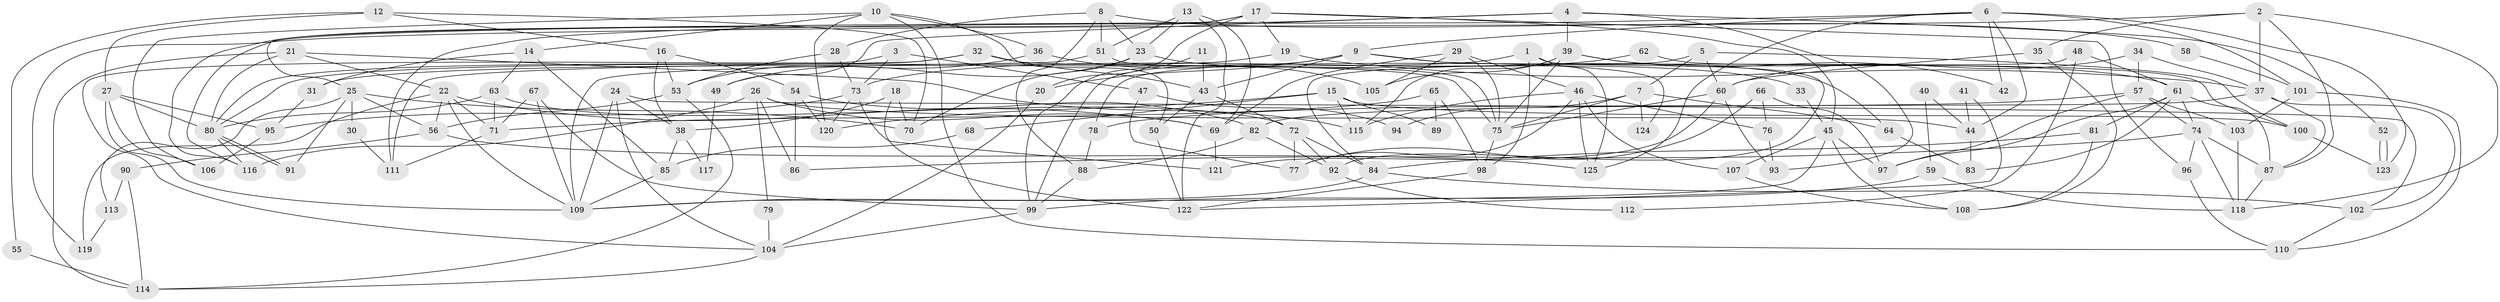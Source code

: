 // coarse degree distribution, {4: 0.05405405405405406, 10: 0.08108108108108109, 8: 0.08108108108108109, 14: 0.05405405405405406, 9: 0.08108108108108109, 19: 0.02702702702702703, 13: 0.02702702702702703, 2: 0.21621621621621623, 7: 0.05405405405405406, 12: 0.05405405405405406, 3: 0.16216216216216217, 11: 0.02702702702702703, 5: 0.05405405405405406, 6: 0.02702702702702703}
// Generated by graph-tools (version 1.1) at 2025/18/03/04/25 18:18:32]
// undirected, 125 vertices, 250 edges
graph export_dot {
graph [start="1"]
  node [color=gray90,style=filled];
  1;
  2;
  3;
  4;
  5;
  6;
  7;
  8;
  9;
  10;
  11;
  12;
  13;
  14;
  15;
  16;
  17;
  18;
  19;
  20;
  21;
  22;
  23;
  24;
  25;
  26;
  27;
  28;
  29;
  30;
  31;
  32;
  33;
  34;
  35;
  36;
  37;
  38;
  39;
  40;
  41;
  42;
  43;
  44;
  45;
  46;
  47;
  48;
  49;
  50;
  51;
  52;
  53;
  54;
  55;
  56;
  57;
  58;
  59;
  60;
  61;
  62;
  63;
  64;
  65;
  66;
  67;
  68;
  69;
  70;
  71;
  72;
  73;
  74;
  75;
  76;
  77;
  78;
  79;
  80;
  81;
  82;
  83;
  84;
  85;
  86;
  87;
  88;
  89;
  90;
  91;
  92;
  93;
  94;
  95;
  96;
  97;
  98;
  99;
  100;
  101;
  102;
  103;
  104;
  105;
  106;
  107;
  108;
  109;
  110;
  111;
  112;
  113;
  114;
  115;
  116;
  117;
  118;
  119;
  120;
  121;
  122;
  123;
  124;
  125;
  1 -- 31;
  1 -- 125;
  1 -- 92;
  1 -- 98;
  2 -- 87;
  2 -- 37;
  2 -- 35;
  2 -- 118;
  2 -- 119;
  3 -- 104;
  3 -- 73;
  3 -- 47;
  4 -- 116;
  4 -- 39;
  4 -- 49;
  4 -- 52;
  4 -- 93;
  5 -- 60;
  5 -- 78;
  5 -- 7;
  5 -- 100;
  6 -- 9;
  6 -- 111;
  6 -- 42;
  6 -- 44;
  6 -- 101;
  6 -- 123;
  6 -- 125;
  7 -- 75;
  7 -- 64;
  7 -- 94;
  7 -- 124;
  8 -- 51;
  8 -- 88;
  8 -- 23;
  8 -- 28;
  8 -- 58;
  9 -- 43;
  9 -- 20;
  9 -- 64;
  9 -- 99;
  9 -- 124;
  10 -- 14;
  10 -- 106;
  10 -- 36;
  10 -- 50;
  10 -- 110;
  10 -- 120;
  11 -- 99;
  11 -- 43;
  12 -- 27;
  12 -- 70;
  12 -- 16;
  12 -- 55;
  13 -- 122;
  13 -- 51;
  13 -- 23;
  13 -- 69;
  14 -- 85;
  14 -- 63;
  14 -- 31;
  15 -- 100;
  15 -- 115;
  15 -- 68;
  15 -- 89;
  15 -- 120;
  16 -- 54;
  16 -- 38;
  16 -- 53;
  17 -- 96;
  17 -- 25;
  17 -- 19;
  17 -- 20;
  17 -- 45;
  17 -- 116;
  18 -- 70;
  18 -- 38;
  18 -- 122;
  19 -- 80;
  19 -- 37;
  20 -- 104;
  21 -- 114;
  21 -- 22;
  21 -- 80;
  21 -- 115;
  22 -- 69;
  22 -- 56;
  22 -- 71;
  22 -- 109;
  22 -- 119;
  23 -- 33;
  23 -- 49;
  23 -- 70;
  24 -- 109;
  24 -- 102;
  24 -- 38;
  24 -- 104;
  25 -- 113;
  25 -- 56;
  25 -- 30;
  25 -- 70;
  25 -- 91;
  26 -- 69;
  26 -- 116;
  26 -- 44;
  26 -- 79;
  26 -- 86;
  27 -- 109;
  27 -- 80;
  27 -- 95;
  27 -- 106;
  28 -- 53;
  28 -- 73;
  29 -- 46;
  29 -- 69;
  29 -- 75;
  29 -- 105;
  30 -- 111;
  31 -- 95;
  32 -- 80;
  32 -- 75;
  32 -- 43;
  32 -- 111;
  33 -- 45;
  34 -- 57;
  34 -- 37;
  34 -- 60;
  35 -- 108;
  35 -- 60;
  36 -- 105;
  36 -- 53;
  37 -- 82;
  37 -- 87;
  37 -- 102;
  38 -- 85;
  38 -- 117;
  39 -- 61;
  39 -- 75;
  39 -- 42;
  39 -- 105;
  39 -- 115;
  40 -- 59;
  40 -- 44;
  41 -- 122;
  41 -- 44;
  43 -- 50;
  43 -- 72;
  44 -- 83;
  45 -- 108;
  45 -- 97;
  45 -- 107;
  45 -- 109;
  46 -- 77;
  46 -- 115;
  46 -- 76;
  46 -- 107;
  46 -- 125;
  47 -- 77;
  47 -- 94;
  48 -- 61;
  48 -- 84;
  48 -- 112;
  49 -- 117;
  50 -- 122;
  51 -- 109;
  51 -- 75;
  52 -- 123;
  52 -- 123;
  53 -- 56;
  53 -- 114;
  54 -- 86;
  54 -- 120;
  54 -- 82;
  55 -- 114;
  56 -- 125;
  56 -- 90;
  57 -- 74;
  57 -- 97;
  57 -- 78;
  57 -- 103;
  58 -- 101;
  59 -- 118;
  59 -- 99;
  60 -- 75;
  60 -- 93;
  60 -- 121;
  61 -- 83;
  61 -- 87;
  61 -- 74;
  61 -- 81;
  61 -- 97;
  62 -- 100;
  62 -- 73;
  63 -- 72;
  63 -- 80;
  63 -- 71;
  64 -- 83;
  65 -- 98;
  65 -- 71;
  65 -- 89;
  66 -- 76;
  66 -- 97;
  66 -- 77;
  67 -- 71;
  67 -- 109;
  67 -- 99;
  68 -- 85;
  69 -- 121;
  71 -- 111;
  72 -- 84;
  72 -- 77;
  72 -- 92;
  73 -- 120;
  73 -- 95;
  73 -- 121;
  74 -- 87;
  74 -- 86;
  74 -- 96;
  74 -- 118;
  75 -- 98;
  76 -- 93;
  78 -- 88;
  79 -- 104;
  80 -- 91;
  80 -- 91;
  80 -- 116;
  81 -- 84;
  81 -- 108;
  82 -- 92;
  82 -- 88;
  84 -- 102;
  84 -- 109;
  85 -- 109;
  87 -- 118;
  88 -- 99;
  90 -- 114;
  90 -- 113;
  92 -- 112;
  95 -- 106;
  96 -- 110;
  98 -- 122;
  99 -- 104;
  100 -- 123;
  101 -- 103;
  101 -- 110;
  102 -- 110;
  103 -- 118;
  104 -- 114;
  107 -- 108;
  113 -- 119;
}
